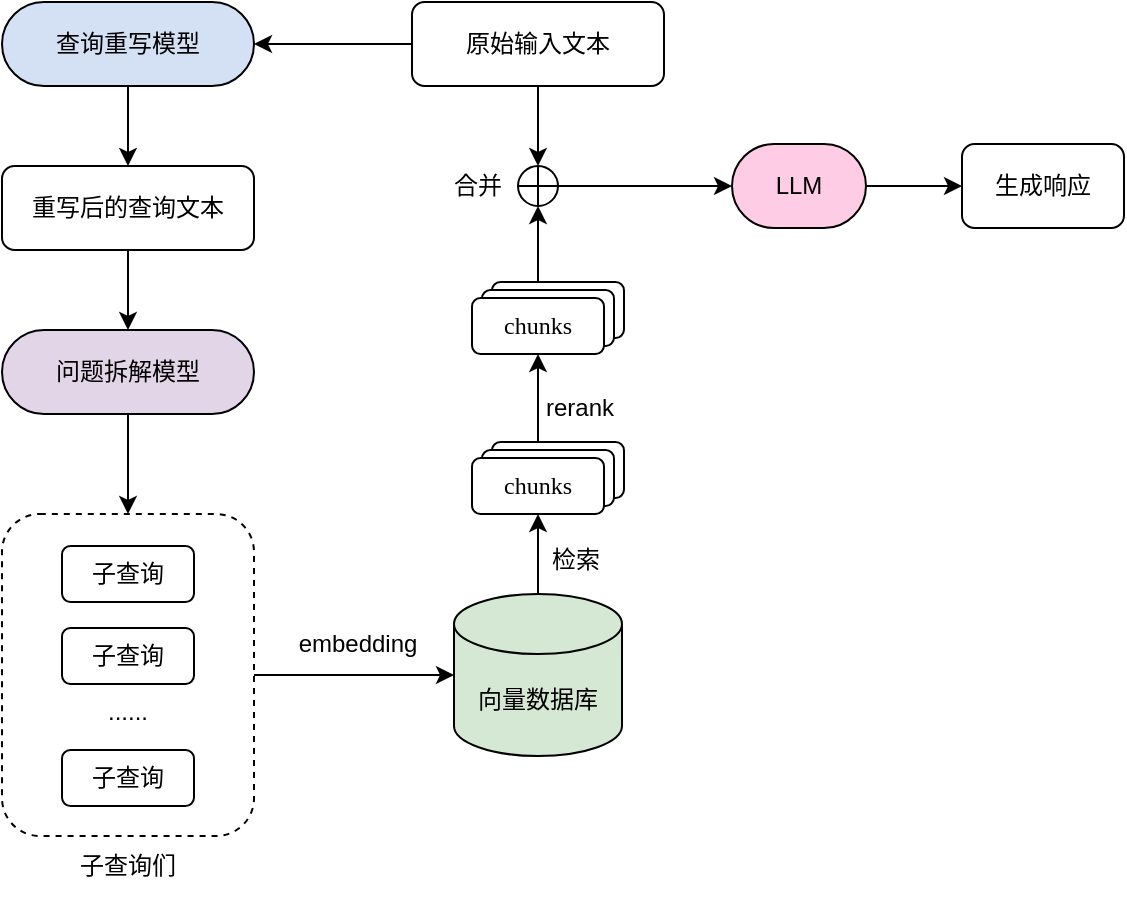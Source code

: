 <mxfile version="24.5.4" type="github">
  <diagram name="第 1 页" id="e2O_8V1Ddv0oNNACUjDR">
    <mxGraphModel dx="1386" dy="759" grid="0" gridSize="10" guides="1" tooltips="1" connect="1" arrows="1" fold="1" page="1" pageScale="1" pageWidth="1169" pageHeight="827" math="0" shadow="0">
      <root>
        <mxCell id="0" />
        <mxCell id="1" parent="0" />
        <mxCell id="DMRp2KNX2tU0DwWcUUKH-6" style="edgeStyle=orthogonalEdgeStyle;rounded=0;orthogonalLoop=1;jettySize=auto;html=1;exitX=0.5;exitY=1;exitDx=0;exitDy=0;entryX=0.5;entryY=0;entryDx=0;entryDy=0;" edge="1" parent="1" source="DMRp2KNX2tU0DwWcUUKH-2" target="DMRp2KNX2tU0DwWcUUKH-5">
          <mxGeometry relative="1" as="geometry" />
        </mxCell>
        <mxCell id="DMRp2KNX2tU0DwWcUUKH-2" value="查询重写模型" style="rounded=1;whiteSpace=wrap;html=1;fontFamily=宋体;arcSize=50;fillColor=#D4E1F5;" vertex="1" parent="1">
          <mxGeometry x="279" y="145" width="126" height="42" as="geometry" />
        </mxCell>
        <mxCell id="DMRp2KNX2tU0DwWcUUKH-9" style="edgeStyle=orthogonalEdgeStyle;rounded=0;orthogonalLoop=1;jettySize=auto;html=1;exitX=0.5;exitY=1;exitDx=0;exitDy=0;entryX=0.5;entryY=0;entryDx=0;entryDy=0;" edge="1" parent="1" source="DMRp2KNX2tU0DwWcUUKH-5" target="DMRp2KNX2tU0DwWcUUKH-8">
          <mxGeometry relative="1" as="geometry" />
        </mxCell>
        <mxCell id="DMRp2KNX2tU0DwWcUUKH-5" value="重写后的查询文本" style="rounded=1;whiteSpace=wrap;html=1;fontFamily=宋体;" vertex="1" parent="1">
          <mxGeometry x="279" y="227" width="126" height="42" as="geometry" />
        </mxCell>
        <mxCell id="DMRp2KNX2tU0DwWcUUKH-12" style="edgeStyle=orthogonalEdgeStyle;rounded=0;orthogonalLoop=1;jettySize=auto;html=1;exitX=0.5;exitY=1;exitDx=0;exitDy=0;entryX=0.5;entryY=0;entryDx=0;entryDy=0;" edge="1" parent="1" source="DMRp2KNX2tU0DwWcUUKH-8" target="DMRp2KNX2tU0DwWcUUKH-11">
          <mxGeometry relative="1" as="geometry" />
        </mxCell>
        <mxCell id="DMRp2KNX2tU0DwWcUUKH-8" value="问题拆解模型" style="rounded=1;whiteSpace=wrap;html=1;fontFamily=宋体;arcSize=50;fillColor=#E1D5E7;" vertex="1" parent="1">
          <mxGeometry x="279" y="309" width="126" height="42" as="geometry" />
        </mxCell>
        <mxCell id="DMRp2KNX2tU0DwWcUUKH-18" style="edgeStyle=orthogonalEdgeStyle;rounded=0;orthogonalLoop=1;jettySize=auto;html=1;exitX=1;exitY=0.5;exitDx=0;exitDy=0;" edge="1" parent="1" source="DMRp2KNX2tU0DwWcUUKH-11" target="DMRp2KNX2tU0DwWcUUKH-17">
          <mxGeometry relative="1" as="geometry" />
        </mxCell>
        <mxCell id="DMRp2KNX2tU0DwWcUUKH-11" value="" style="rounded=1;whiteSpace=wrap;html=1;fontFamily=宋体;fillColor=none;dashed=1;" vertex="1" parent="1">
          <mxGeometry x="279" y="401" width="126" height="161" as="geometry" />
        </mxCell>
        <mxCell id="DMRp2KNX2tU0DwWcUUKH-13" value="子查询" style="rounded=1;whiteSpace=wrap;html=1;fontFamily=宋体;" vertex="1" parent="1">
          <mxGeometry x="309" y="417" width="66" height="28" as="geometry" />
        </mxCell>
        <mxCell id="DMRp2KNX2tU0DwWcUUKH-14" value="子查询" style="rounded=1;whiteSpace=wrap;html=1;fontFamily=宋体;" vertex="1" parent="1">
          <mxGeometry x="309" y="458" width="66" height="28" as="geometry" />
        </mxCell>
        <mxCell id="DMRp2KNX2tU0DwWcUUKH-15" value="子查询" style="rounded=1;whiteSpace=wrap;html=1;fontFamily=宋体;" vertex="1" parent="1">
          <mxGeometry x="309" y="519" width="66" height="28" as="geometry" />
        </mxCell>
        <mxCell id="DMRp2KNX2tU0DwWcUUKH-16" value="......" style="text;html=1;align=center;verticalAlign=middle;whiteSpace=wrap;rounded=0;fontFamily=Helvetica;fontStyle=0" vertex="1" parent="1">
          <mxGeometry x="310" y="483" width="64" height="34" as="geometry" />
        </mxCell>
        <mxCell id="DMRp2KNX2tU0DwWcUUKH-29" style="edgeStyle=orthogonalEdgeStyle;rounded=0;orthogonalLoop=1;jettySize=auto;html=1;exitX=0.5;exitY=0;exitDx=0;exitDy=0;exitPerimeter=0;entryX=0.5;entryY=1;entryDx=0;entryDy=0;" edge="1" parent="1" source="DMRp2KNX2tU0DwWcUUKH-17" target="DMRp2KNX2tU0DwWcUUKH-21">
          <mxGeometry relative="1" as="geometry" />
        </mxCell>
        <mxCell id="DMRp2KNX2tU0DwWcUUKH-17" value="向量数据库" style="shape=cylinder3;whiteSpace=wrap;html=1;boundedLbl=1;backgroundOutline=1;size=15;fontFamily=宋体;fillColor=#D5E8D4;" vertex="1" parent="1">
          <mxGeometry x="505" y="441" width="84" height="81" as="geometry" />
        </mxCell>
        <mxCell id="DMRp2KNX2tU0DwWcUUKH-19" value="embedding" style="text;html=1;align=center;verticalAlign=middle;whiteSpace=wrap;rounded=0;" vertex="1" parent="1">
          <mxGeometry x="427" y="451" width="60" height="30" as="geometry" />
        </mxCell>
        <mxCell id="DMRp2KNX2tU0DwWcUUKH-20" value="&lt;font face=&quot;宋体&quot;&gt;子查询们&lt;/font&gt;" style="text;html=1;align=center;verticalAlign=middle;whiteSpace=wrap;rounded=0;" vertex="1" parent="1">
          <mxGeometry x="312" y="562" width="60" height="30" as="geometry" />
        </mxCell>
        <mxCell id="DMRp2KNX2tU0DwWcUUKH-25" value="" style="group" vertex="1" connectable="0" parent="1">
          <mxGeometry x="514" y="365" width="76" height="36" as="geometry" />
        </mxCell>
        <mxCell id="DMRp2KNX2tU0DwWcUUKH-23" value="" style="rounded=1;whiteSpace=wrap;html=1;fontFamily=宋体;movable=1;resizable=1;rotatable=1;deletable=1;editable=1;locked=0;connectable=1;" vertex="1" parent="DMRp2KNX2tU0DwWcUUKH-25">
          <mxGeometry x="10" width="66" height="28" as="geometry" />
        </mxCell>
        <mxCell id="DMRp2KNX2tU0DwWcUUKH-22" value="" style="rounded=1;whiteSpace=wrap;html=1;fontFamily=宋体;movable=1;resizable=1;rotatable=1;deletable=1;editable=1;locked=0;connectable=1;" vertex="1" parent="DMRp2KNX2tU0DwWcUUKH-25">
          <mxGeometry x="5" y="4" width="66" height="28" as="geometry" />
        </mxCell>
        <mxCell id="DMRp2KNX2tU0DwWcUUKH-21" value="chunks" style="rounded=1;whiteSpace=wrap;html=1;fontFamily=宋体;movable=1;resizable=1;rotatable=1;deletable=1;editable=1;locked=0;connectable=1;" vertex="1" parent="DMRp2KNX2tU0DwWcUUKH-25">
          <mxGeometry y="8" width="66" height="28" as="geometry" />
        </mxCell>
        <mxCell id="DMRp2KNX2tU0DwWcUUKH-28" value="&lt;font face=&quot;宋体&quot;&gt;检索&lt;/font&gt;" style="text;html=1;align=center;verticalAlign=middle;whiteSpace=wrap;rounded=0;" vertex="1" parent="1">
          <mxGeometry x="536" y="409" width="60" height="30" as="geometry" />
        </mxCell>
        <mxCell id="DMRp2KNX2tU0DwWcUUKH-30" value="" style="group" vertex="1" connectable="0" parent="1">
          <mxGeometry x="514" y="285" width="76" height="36" as="geometry" />
        </mxCell>
        <mxCell id="DMRp2KNX2tU0DwWcUUKH-31" value="" style="rounded=1;whiteSpace=wrap;html=1;fontFamily=宋体;movable=1;resizable=1;rotatable=1;deletable=1;editable=1;locked=0;connectable=1;" vertex="1" parent="DMRp2KNX2tU0DwWcUUKH-30">
          <mxGeometry x="10" width="66" height="28" as="geometry" />
        </mxCell>
        <mxCell id="DMRp2KNX2tU0DwWcUUKH-32" value="" style="rounded=1;whiteSpace=wrap;html=1;fontFamily=宋体;movable=1;resizable=1;rotatable=1;deletable=1;editable=1;locked=0;connectable=1;" vertex="1" parent="DMRp2KNX2tU0DwWcUUKH-30">
          <mxGeometry x="5" y="4" width="66" height="28" as="geometry" />
        </mxCell>
        <mxCell id="DMRp2KNX2tU0DwWcUUKH-33" value="chunks" style="rounded=1;whiteSpace=wrap;html=1;fontFamily=宋体;movable=1;resizable=1;rotatable=1;deletable=1;editable=1;locked=0;connectable=1;" vertex="1" parent="DMRp2KNX2tU0DwWcUUKH-30">
          <mxGeometry y="8" width="66" height="28" as="geometry" />
        </mxCell>
        <mxCell id="DMRp2KNX2tU0DwWcUUKH-34" style="edgeStyle=orthogonalEdgeStyle;rounded=0;orthogonalLoop=1;jettySize=auto;html=1;entryX=0.5;entryY=1;entryDx=0;entryDy=0;" edge="1" parent="1" source="DMRp2KNX2tU0DwWcUUKH-23" target="DMRp2KNX2tU0DwWcUUKH-33">
          <mxGeometry relative="1" as="geometry">
            <Array as="points">
              <mxPoint x="547" y="351" />
              <mxPoint x="547" y="351" />
            </Array>
          </mxGeometry>
        </mxCell>
        <mxCell id="DMRp2KNX2tU0DwWcUUKH-35" value="&lt;font face=&quot;Helvetica&quot;&gt;rerank&lt;/font&gt;" style="text;html=1;align=center;verticalAlign=middle;whiteSpace=wrap;rounded=0;" vertex="1" parent="1">
          <mxGeometry x="538" y="333" width="60" height="30" as="geometry" />
        </mxCell>
        <mxCell id="DMRp2KNX2tU0DwWcUUKH-37" style="edgeStyle=orthogonalEdgeStyle;rounded=0;orthogonalLoop=1;jettySize=auto;html=1;exitX=0;exitY=0.5;exitDx=0;exitDy=0;entryX=1;entryY=0.5;entryDx=0;entryDy=0;" edge="1" parent="1" source="DMRp2KNX2tU0DwWcUUKH-36" target="DMRp2KNX2tU0DwWcUUKH-2">
          <mxGeometry relative="1" as="geometry" />
        </mxCell>
        <mxCell id="DMRp2KNX2tU0DwWcUUKH-42" style="edgeStyle=orthogonalEdgeStyle;rounded=0;orthogonalLoop=1;jettySize=auto;html=1;exitX=0.5;exitY=1;exitDx=0;exitDy=0;entryX=0.5;entryY=0;entryDx=0;entryDy=0;" edge="1" parent="1" source="DMRp2KNX2tU0DwWcUUKH-36" target="DMRp2KNX2tU0DwWcUUKH-40">
          <mxGeometry relative="1" as="geometry" />
        </mxCell>
        <mxCell id="DMRp2KNX2tU0DwWcUUKH-36" value="原始输入文本" style="rounded=1;whiteSpace=wrap;html=1;fontFamily=宋体;" vertex="1" parent="1">
          <mxGeometry x="484" y="145" width="126" height="42" as="geometry" />
        </mxCell>
        <mxCell id="DMRp2KNX2tU0DwWcUUKH-50" style="edgeStyle=orthogonalEdgeStyle;rounded=0;orthogonalLoop=1;jettySize=auto;html=1;exitX=1;exitY=0.5;exitDx=0;exitDy=0;entryX=0;entryY=0.5;entryDx=0;entryDy=0;" edge="1" parent="1" source="DMRp2KNX2tU0DwWcUUKH-38" target="DMRp2KNX2tU0DwWcUUKH-49">
          <mxGeometry relative="1" as="geometry" />
        </mxCell>
        <mxCell id="DMRp2KNX2tU0DwWcUUKH-38" value="LLM" style="rounded=1;whiteSpace=wrap;html=1;fontFamily=Helvetica;arcSize=50;fillColor=#FFCCE6;" vertex="1" parent="1">
          <mxGeometry x="644" y="216" width="67" height="42" as="geometry" />
        </mxCell>
        <mxCell id="DMRp2KNX2tU0DwWcUUKH-40" value="" style="shape=orEllipse;perimeter=ellipsePerimeter;whiteSpace=wrap;html=1;backgroundOutline=1;" vertex="1" parent="1">
          <mxGeometry x="537" y="227" width="20" height="20" as="geometry" />
        </mxCell>
        <mxCell id="DMRp2KNX2tU0DwWcUUKH-46" style="edgeStyle=orthogonalEdgeStyle;rounded=0;orthogonalLoop=1;jettySize=auto;html=1;exitX=0.25;exitY=0;exitDx=0;exitDy=0;entryX=0.5;entryY=1;entryDx=0;entryDy=0;" edge="1" parent="1" source="DMRp2KNX2tU0DwWcUUKH-31" target="DMRp2KNX2tU0DwWcUUKH-40">
          <mxGeometry relative="1" as="geometry" />
        </mxCell>
        <mxCell id="DMRp2KNX2tU0DwWcUUKH-48" style="edgeStyle=orthogonalEdgeStyle;rounded=0;orthogonalLoop=1;jettySize=auto;html=1;entryX=0;entryY=0.5;entryDx=0;entryDy=0;" edge="1" parent="1" source="DMRp2KNX2tU0DwWcUUKH-47" target="DMRp2KNX2tU0DwWcUUKH-38">
          <mxGeometry relative="1" as="geometry" />
        </mxCell>
        <mxCell id="DMRp2KNX2tU0DwWcUUKH-47" value="&lt;font face=&quot;宋体&quot;&gt;合并&lt;/font&gt;" style="text;html=1;align=center;verticalAlign=middle;whiteSpace=wrap;rounded=0;" vertex="1" parent="1">
          <mxGeometry x="487" y="222" width="60" height="30" as="geometry" />
        </mxCell>
        <mxCell id="DMRp2KNX2tU0DwWcUUKH-49" value="生成响应" style="rounded=1;whiteSpace=wrap;html=1;fontFamily=宋体;" vertex="1" parent="1">
          <mxGeometry x="759" y="216" width="81" height="42" as="geometry" />
        </mxCell>
      </root>
    </mxGraphModel>
  </diagram>
</mxfile>
